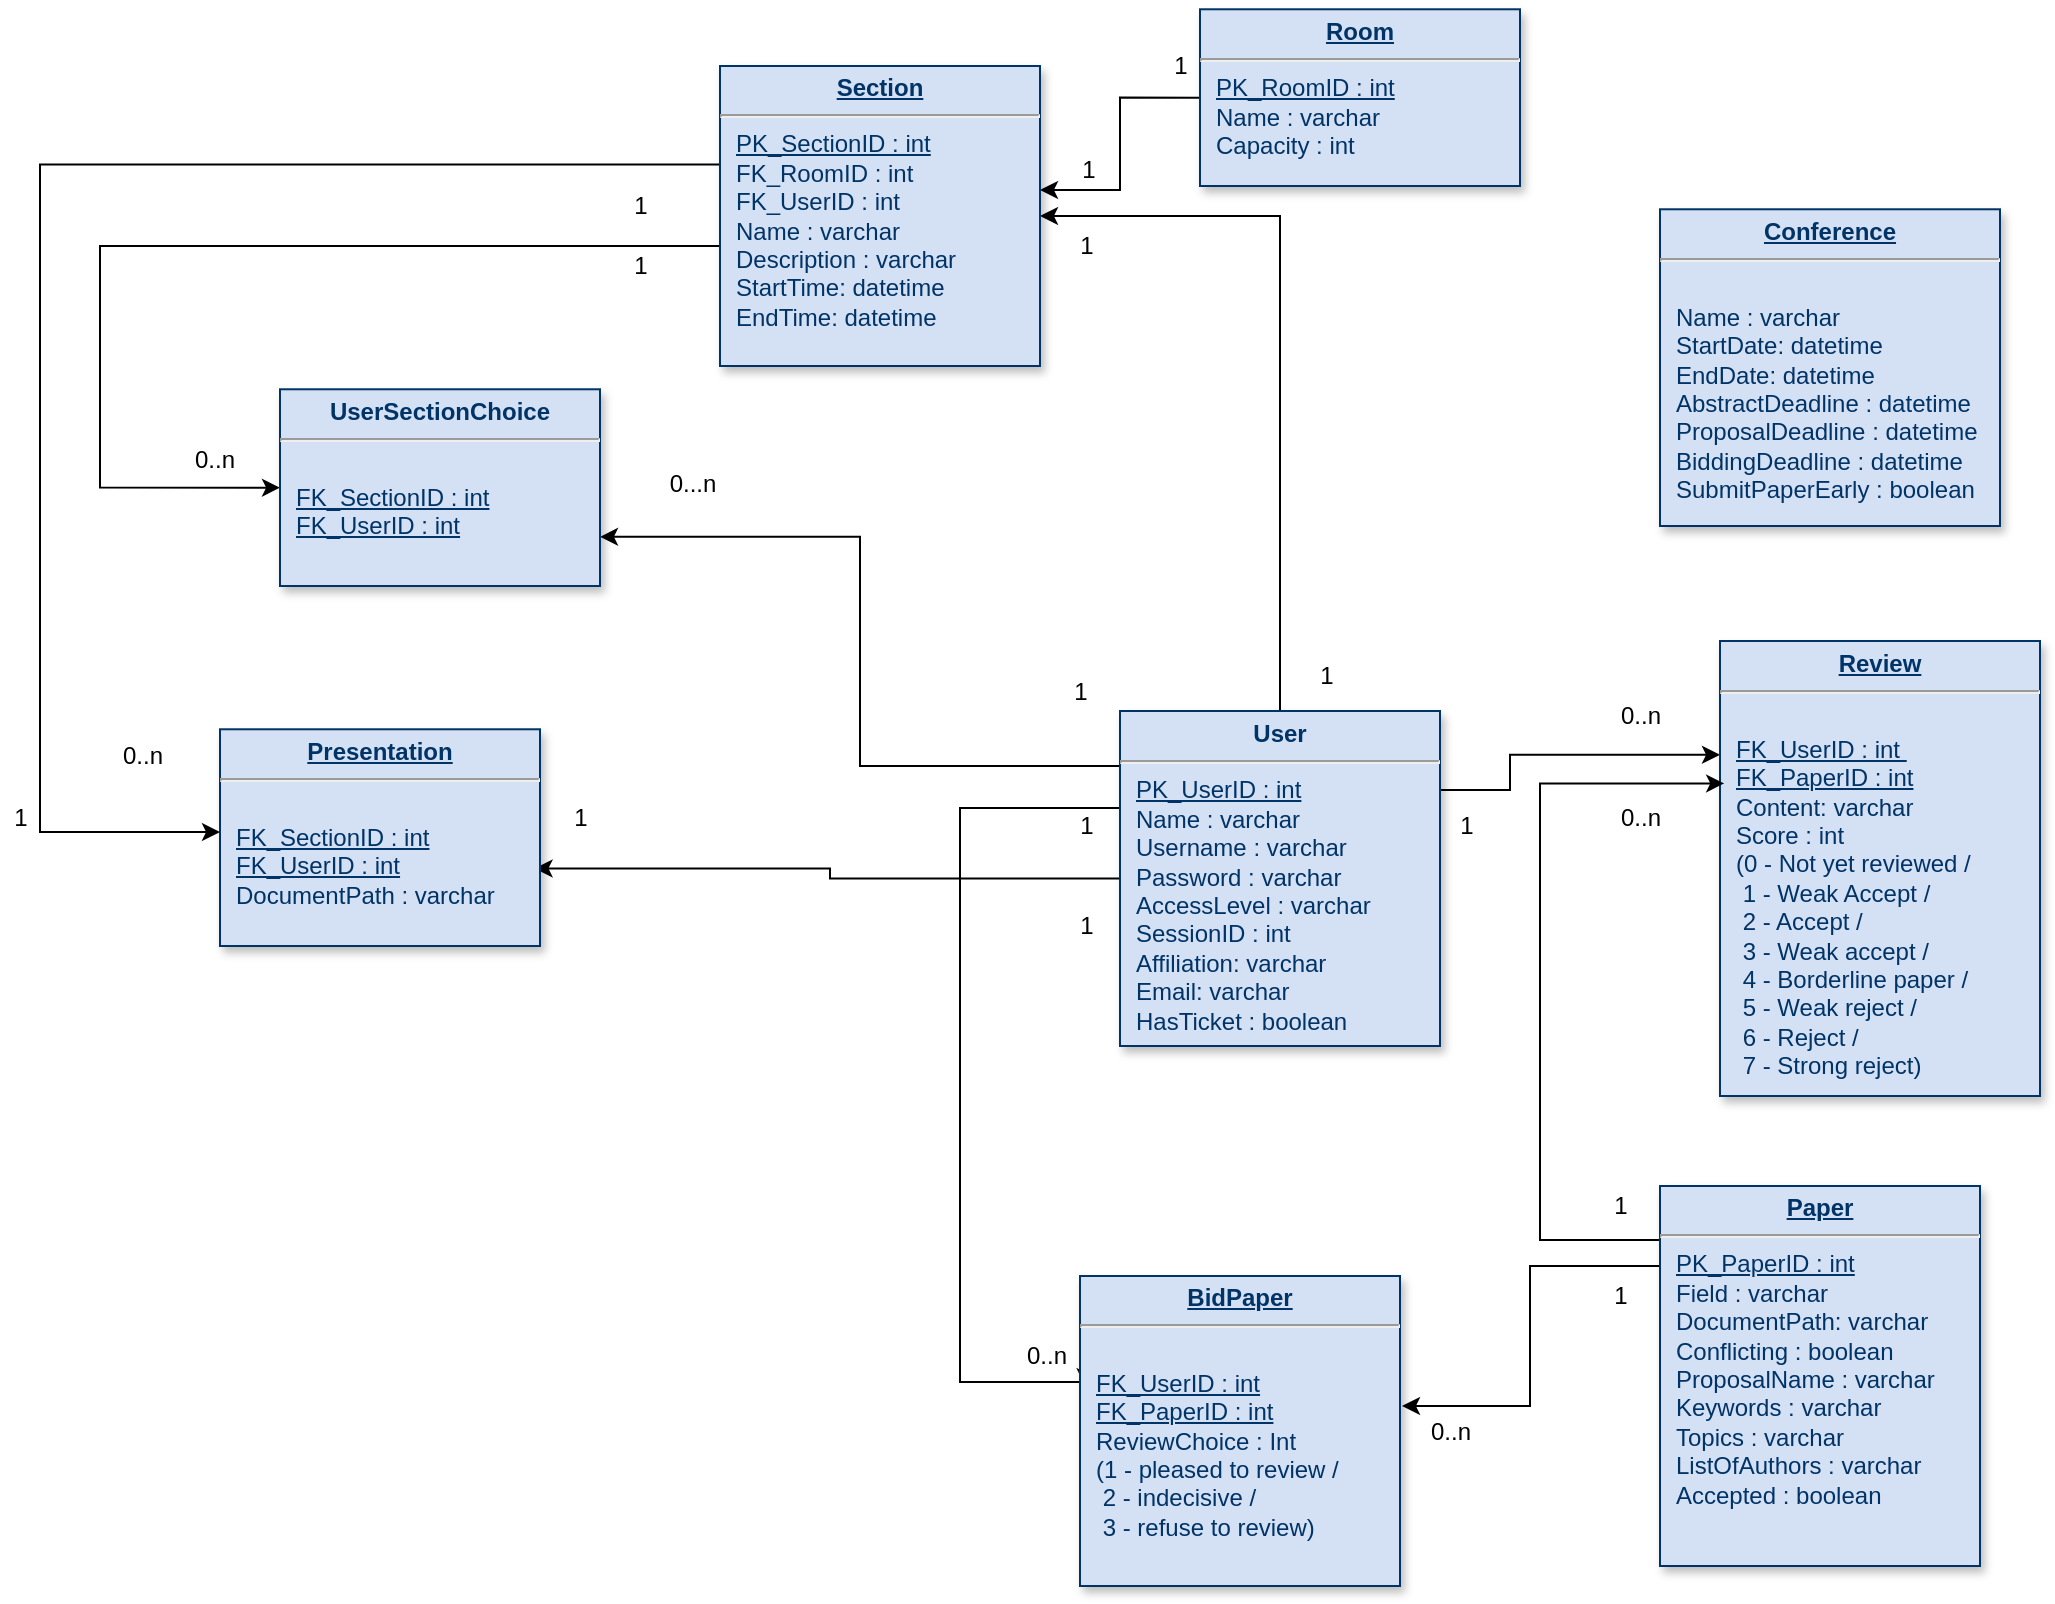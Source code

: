 <mxfile type="device" version="12.9.12"><diagram id="efa7a0a1-bf9b-a30e-e6df-94a7791c09e9" name="Page-1"><mxGraphModel grid="1" shadow="0" math="0" background="#ffffff" pageHeight="1169" pageWidth="826" pageScale="1" page="1" fold="1" arrows="1" connect="1" tooltips="1" guides="1" gridSize="10" dy="1822" dx="1978"><root><mxCell id="0"/><mxCell id="1" parent="0"/><mxCell id="bFKR2t3vFIx9Gp6ovZmO-128" parent="1" style="edgeStyle=orthogonalEdgeStyle;rounded=0;orthogonalLoop=1;jettySize=auto;html=1;exitX=0;exitY=0.5;exitDx=0;exitDy=0;" edge="1" target="25" source="19"><mxGeometry as="geometry" relative="1"><Array as="points"><mxPoint y="-4" x="310"/><mxPoint y="42" x="310"/></Array></mxGeometry></mxCell><mxCell id="bFKR2t3vFIx9Gp6ovZmO-130" value="1" parent="bFKR2t3vFIx9Gp6ovZmO-128" style="text;html=1;align=center;verticalAlign=middle;resizable=0;points=[];labelBackgroundColor=#ffffff;" vertex="1" connectable="0"><mxGeometry as="geometry" relative="1" y="12" x="0.837"><mxPoint as="offset" y="-22" x="13.47"/></mxGeometry></mxCell><mxCell id="19" value="&lt;p style=&quot;margin: 0px ; margin-top: 4px ; text-align: center ; text-decoration: underline&quot;&gt;&lt;strong&gt;Room&lt;/strong&gt;&lt;strong&gt;&lt;br&gt;&lt;/strong&gt;&lt;/p&gt;&lt;hr&gt;&lt;p style=&quot;margin: 0px ; margin-left: 8px&quot;&gt;&lt;u&gt;PK_RoomID : int&lt;/u&gt;&lt;br&gt;Name : varchar&lt;/p&gt;&lt;p style=&quot;margin: 0px ; margin-left: 8px&quot;&gt;Capacity : int&lt;br&gt;&lt;/p&gt;" parent="1" style="verticalAlign=top;align=left;overflow=fill;fontSize=12;fontFamily=Helvetica;html=1;strokeColor=#003366;shadow=1;fillColor=#D4E1F5;fontColor=#003366" vertex="1"><mxGeometry as="geometry" y="-48.36" x="350" height="88.36" width="160"/></mxCell><mxCell id="bFKR2t3vFIx9Gp6ovZmO-131" parent="1" style="edgeStyle=orthogonalEdgeStyle;rounded=0;orthogonalLoop=1;jettySize=auto;html=1;exitX=0.003;exitY=0.386;exitDx=0;exitDy=0;entryX=0.016;entryY=0.356;entryDx=0;entryDy=0;exitPerimeter=0;entryPerimeter=0;" edge="1" target="24" source="20"><mxGeometry as="geometry" relative="1"><Array as="points"><mxPoint y="351" x="310"/><mxPoint y="351" x="230"/><mxPoint y="638" x="230"/><mxPoint y="638" x="293"/></Array></mxGeometry></mxCell><mxCell id="bFKR2t3vFIx9Gp6ovZmO-133" value="0..n&lt;br&gt;" parent="bFKR2t3vFIx9Gp6ovZmO-131" style="text;html=1;align=center;verticalAlign=middle;resizable=0;points=[];labelBackgroundColor=#ffffff;" vertex="1" connectable="0"><mxGeometry as="geometry" relative="1" y="11" x="0.838"><mxPoint as="offset" y="-2.44" x="14.14"/></mxGeometry></mxCell><mxCell id="bFKR2t3vFIx9Gp6ovZmO-144" parent="1" style="edgeStyle=orthogonalEdgeStyle;rounded=0;orthogonalLoop=1;jettySize=auto;html=1;exitX=1;exitY=0.25;exitDx=0;exitDy=0;entryX=0;entryY=0.25;entryDx=0;entryDy=0;" edge="1" target="23" source="20"><mxGeometry as="geometry" relative="1"><Array as="points"><mxPoint y="342" x="505"/><mxPoint y="324" x="505"/></Array></mxGeometry></mxCell><mxCell id="lDSdQAXQzQrofI7cIEJX-44" parent="1" style="edgeStyle=orthogonalEdgeStyle;rounded=0;orthogonalLoop=1;jettySize=auto;html=1;entryX=1;entryY=0.5;entryDx=0;entryDy=0;" edge="1" target="25" source="20"><mxGeometry as="geometry" relative="1"><Array as="points"><mxPoint y="55" x="390"/></Array></mxGeometry></mxCell><mxCell id="lDSdQAXQzQrofI7cIEJX-47" parent="1" style="edgeStyle=orthogonalEdgeStyle;rounded=0;orthogonalLoop=1;jettySize=auto;html=1;entryX=1;entryY=0.75;entryDx=0;entryDy=0;" edge="1" target="v1iMGTRgHMDSlt3mDZNH-35" source="20"><mxGeometry as="geometry" relative="1"><Array as="points"><mxPoint y="330" x="180"/><mxPoint y="215" x="180"/></Array></mxGeometry></mxCell><mxCell id="lDSdQAXQzQrofI7cIEJX-50" parent="1" style="edgeStyle=orthogonalEdgeStyle;rounded=0;orthogonalLoop=1;jettySize=auto;html=1;entryX=0.983;entryY=0.642;entryDx=0;entryDy=0;entryPerimeter=0;" edge="1" target="22" source="20"><mxGeometry as="geometry" relative="1"/></mxCell><mxCell id="20" value="&lt;p style=&quot;margin: 4px 0px 0px ; text-align: center&quot;&gt;&lt;strong&gt;User&lt;/strong&gt;&lt;/p&gt;&lt;hr&gt;&lt;p style=&quot;margin: 0px ; margin-left: 8px&quot;&gt;&lt;u&gt;PK_UserID : int&lt;/u&gt;&lt;/p&gt;&lt;p style=&quot;margin: 0px ; margin-left: 8px&quot;&gt;Name : varchar&lt;/p&gt;&lt;p style=&quot;margin: 0px ; margin-left: 8px&quot;&gt;Username : varchar&lt;/p&gt;&lt;p style=&quot;margin: 0px ; margin-left: 8px&quot;&gt;Password : varchar&lt;/p&gt;&lt;p style=&quot;margin: 0px ; margin-left: 8px&quot;&gt;AccessLevel : varchar&lt;/p&gt;&lt;p style=&quot;margin: 0px ; margin-left: 8px&quot;&gt;SessionID : int&lt;/p&gt;&lt;p style=&quot;margin: 0px ; margin-left: 8px&quot;&gt;Affiliation: varchar&lt;/p&gt;&lt;p style=&quot;margin: 0px ; margin-left: 8px&quot;&gt;Email: varchar&lt;/p&gt;&lt;p style=&quot;margin: 0px ; margin-left: 8px&quot;&gt;HasTicket : boolean&lt;/p&gt;&lt;p style=&quot;margin: 0px ; margin-left: 8px&quot;&gt;&lt;br&gt;&lt;/p&gt;&lt;p style=&quot;margin: 0px ; margin-left: 8px&quot;&gt;&lt;br&gt;&lt;/p&gt;" parent="1" style="verticalAlign=top;align=left;overflow=fill;fontSize=12;fontFamily=Helvetica;html=1;strokeColor=#003366;shadow=1;fillColor=#D4E1F5;fontColor=#003366" vertex="1"><mxGeometry as="geometry" y="302.5" x="310" height="167.5" width="160"/></mxCell><mxCell id="22" value="&lt;p style=&quot;margin: 0px ; margin-top: 4px ; text-align: center ; text-decoration: underline&quot;&gt;&lt;strong&gt;Presentation&lt;/strong&gt;&lt;strong&gt;&lt;br&gt;&lt;/strong&gt;&lt;/p&gt;&lt;hr&gt;&lt;p style=&quot;margin: 0px ; margin-left: 8px&quot;&gt;&lt;u&gt;&lt;/u&gt;&lt;br&gt;&lt;/p&gt;&lt;p style=&quot;margin: 0px ; margin-left: 8px&quot;&gt;&lt;u&gt;FK_SectionID : int&lt;/u&gt;&lt;/p&gt;&lt;p style=&quot;margin: 0px ; margin-left: 8px&quot;&gt;&lt;u&gt;FK_UserID : int&lt;/u&gt;&lt;/p&gt;&lt;p style=&quot;margin: 0px ; margin-left: 8px&quot;&gt;DocumentPath : varchar&lt;/p&gt;&lt;p style=&quot;margin: 0px ; margin-left: 8px&quot;&gt;&lt;br&gt;&lt;/p&gt;" parent="1" style="verticalAlign=top;align=left;overflow=fill;fontSize=12;fontFamily=Helvetica;html=1;strokeColor=#003366;shadow=1;fillColor=#D4E1F5;fontColor=#003366" vertex="1"><mxGeometry as="geometry" y="311.64" x="-140" height="108.36" width="160"/></mxCell><mxCell id="23" value="&lt;p style=&quot;margin: 0px ; margin-top: 4px ; text-align: center ; text-decoration: underline&quot;&gt;&lt;strong&gt;Review&lt;/strong&gt;&lt;strong&gt;&lt;br&gt;&lt;/strong&gt;&lt;/p&gt;&lt;hr&gt;&lt;p style=&quot;margin: 0px ; margin-left: 8px&quot;&gt;&lt;br&gt;&lt;/p&gt;&lt;p style=&quot;margin: 0px ; margin-left: 8px&quot;&gt;&lt;u&gt;FK_UserID : int&amp;nbsp;&lt;/u&gt;&lt;/p&gt;&lt;p style=&quot;margin: 0px ; margin-left: 8px&quot;&gt;&lt;u&gt;FK_PaperID : int&lt;/u&gt;&lt;/p&gt;&lt;p style=&quot;margin: 0px ; margin-left: 8px&quot;&gt;Content: varchar&lt;/p&gt;&lt;p style=&quot;margin: 0px ; margin-left: 8px&quot;&gt;Score : int&lt;/p&gt;&lt;p style=&quot;margin: 0px 0px 0px 8px ; text-align: left ; text-transform: none ; text-indent: 0px ; letter-spacing: normal ; font-family: &amp;#34;helvetica&amp;#34; ; font-size: 12px ; font-style: normal ; font-variant: normal ; font-weight: 400 ; text-decoration: none ; word-spacing: 0px&quot;&gt;(0 - Not yet reviewed /&lt;/p&gt;&lt;p style=&quot;margin: 0px 0px 0px 8px ; text-align: left ; text-transform: none ; text-indent: 0px ; letter-spacing: normal ; font-family: &amp;#34;helvetica&amp;#34; ; font-size: 12px ; font-style: normal ; font-variant: normal ; font-weight: 400 ; text-decoration: none ; word-spacing: 0px&quot;&gt;&amp;nbsp;1 - Weak Accept /&lt;/p&gt;&lt;p style=&quot;margin: 0px 0px 0px 8px ; text-align: left ; text-transform: none ; text-indent: 0px ; letter-spacing: normal ; font-family: &amp;#34;helvetica&amp;#34; ; font-size: 12px ; font-style: normal ; font-variant: normal ; font-weight: 400 ; text-decoration: none ; word-spacing: 0px&quot;&gt;&amp;nbsp;2 - Accept /&lt;/p&gt;&lt;p style=&quot;margin: 0px 0px 0px 8px ; text-align: left ; text-transform: none ; text-indent: 0px ; letter-spacing: normal ; font-family: &amp;#34;helvetica&amp;#34; ; font-size: 12px ; font-style: normal ; font-variant: normal ; font-weight: 400 ; text-decoration: none ; word-spacing: 0px&quot;&gt;&amp;nbsp;3 - Weak accept /&lt;/p&gt;&lt;p style=&quot;margin: 0px 0px 0px 8px ; text-align: left ; text-transform: none ; text-indent: 0px ; letter-spacing: normal ; font-family: &amp;#34;helvetica&amp;#34; ; font-size: 12px ; font-style: normal ; font-variant: normal ; font-weight: 400 ; text-decoration: none ; word-spacing: 0px&quot;&gt;&amp;nbsp;4 - Borderline paper /&lt;/p&gt;&lt;p style=&quot;margin: 0px 0px 0px 8px ; text-align: left ; text-transform: none ; text-indent: 0px ; letter-spacing: normal ; font-family: &amp;#34;helvetica&amp;#34; ; font-size: 12px ; font-style: normal ; font-variant: normal ; font-weight: 400 ; text-decoration: none ; word-spacing: 0px&quot;&gt;&amp;nbsp;5 - Weak reject /&lt;/p&gt;&lt;p style=&quot;margin: 0px 0px 0px 8px ; text-align: left ; text-transform: none ; text-indent: 0px ; letter-spacing: normal ; font-family: &amp;#34;helvetica&amp;#34; ; font-size: 12px ; font-style: normal ; font-variant: normal ; font-weight: 400 ; text-decoration: none ; word-spacing: 0px&quot;&gt;&amp;nbsp;6 - Reject /&lt;/p&gt;&lt;p style=&quot;margin: 0px 0px 0px 8px ; text-align: left ; text-transform: none ; text-indent: 0px ; letter-spacing: normal ; font-family: &amp;#34;helvetica&amp;#34; ; font-size: 12px ; font-style: normal ; font-variant: normal ; font-weight: 400 ; text-decoration: none ; word-spacing: 0px&quot;&gt;&amp;nbsp;7 - Strong reject)&lt;/p&gt;&lt;p style=&quot;margin: 0px ; margin-left: 8px&quot;&gt;&lt;b&gt;&lt;/b&gt;&lt;i&gt;&lt;/i&gt;&lt;u&gt;&lt;/u&gt;&lt;sub&gt;&lt;/sub&gt;&lt;sup&gt;&lt;/sup&gt;&lt;strike&gt;&lt;/strike&gt;&lt;br&gt;&lt;/p&gt;" parent="1" style="verticalAlign=top;align=left;overflow=fill;fontSize=12;fontFamily=Helvetica;html=1;strokeColor=#003366;shadow=1;fillColor=#D4E1F5;fontColor=#003366" vertex="1"><mxGeometry as="geometry" y="267.5" x="610" height="227.5" width="160"/></mxCell><mxCell id="24" value="&lt;p style=&quot;margin: 0px ; margin-top: 4px ; text-align: center ; text-decoration: underline&quot;&gt;&lt;strong&gt;BidPaper&lt;/strong&gt;&lt;strong&gt;&lt;br&gt;&lt;/strong&gt;&lt;/p&gt;&lt;hr&gt;&lt;p style=&quot;margin: 0px ; margin-left: 8px&quot;&gt;&lt;br&gt;&lt;/p&gt;&lt;p style=&quot;margin: 0px ; margin-left: 8px&quot;&gt;&lt;u&gt;FK_UserID : int&lt;/u&gt;&lt;/p&gt;&lt;p style=&quot;margin: 0px ; margin-left: 8px&quot;&gt;&lt;u&gt;FK_PaperID : int&lt;/u&gt;&lt;/p&gt;&lt;p style=&quot;margin: 0px ; margin-left: 8px&quot;&gt;ReviewChoice : Int&amp;nbsp;&lt;/p&gt;&lt;p style=&quot;margin: 0px ; margin-left: 8px&quot;&gt;(1 - pleased to review /&lt;/p&gt;&lt;p style=&quot;margin: 0px ; margin-left: 8px&quot;&gt;&amp;nbsp;2 - indecisive /&lt;/p&gt;&lt;p style=&quot;margin: 0px ; margin-left: 8px&quot;&gt;&amp;nbsp;3 - refuse to review)&lt;br&gt;&lt;/p&gt;" parent="1" style="verticalAlign=top;align=left;overflow=fill;fontSize=12;fontFamily=Helvetica;html=1;strokeColor=#003366;shadow=1;fillColor=#D4E1F5;fontColor=#003366" vertex="1"><mxGeometry as="geometry" y="585" x="290" height="155" width="160"/></mxCell><mxCell id="bFKR2t3vFIx9Gp6ovZmO-147" parent="1" style="edgeStyle=orthogonalEdgeStyle;rounded=0;orthogonalLoop=1;jettySize=auto;html=1;exitX=0.019;exitY=0.328;exitDx=0;exitDy=0;exitPerimeter=0;" edge="1" source="25"><mxGeometry as="geometry" relative="1"><Array as="points"><mxPoint y="29" x="-230"/><mxPoint y="363" x="-230"/></Array><mxPoint as="sourcePoint" y="80" x="20"/><mxPoint as="targetPoint" y="363" x="-140"/></mxGeometry></mxCell><mxCell id="v1iMGTRgHMDSlt3mDZNH-42" parent="1" style="edgeStyle=orthogonalEdgeStyle;rounded=0;orthogonalLoop=1;jettySize=auto;html=1;entryX=0;entryY=0.5;entryDx=0;entryDy=0;" edge="1" target="v1iMGTRgHMDSlt3mDZNH-35" source="25"><mxGeometry as="geometry" relative="1"><Array as="points"><mxPoint y="70" x="-200"/><mxPoint y="191" x="-200"/></Array></mxGeometry></mxCell><mxCell id="25" value="&lt;p style=&quot;margin: 0px ; margin-top: 4px ; text-align: center ; text-decoration: underline&quot;&gt;&lt;strong&gt;Section&lt;/strong&gt;&lt;strong&gt;&lt;br&gt;&lt;/strong&gt;&lt;/p&gt;&lt;hr&gt;&lt;p style=&quot;margin: 0px ; margin-left: 8px&quot;&gt;&lt;u&gt;PK_SectionID : int&lt;/u&gt;&lt;/p&gt;&lt;p style=&quot;margin: 0px ; margin-left: 8px&quot;&gt;FK_RoomID : int&lt;/p&gt;&lt;p style=&quot;margin: 0px ; margin-left: 8px&quot;&gt;FK_UserID : int&lt;/p&gt;&lt;p style=&quot;margin: 0px ; margin-left: 8px&quot;&gt;Name : varchar&lt;/p&gt;&lt;p style=&quot;margin: 0px ; margin-left: 8px&quot;&gt;Description : varchar&lt;/p&gt;&lt;p style=&quot;margin: 0px ; margin-left: 8px&quot;&gt;StartTime: datetime&lt;/p&gt;&lt;p style=&quot;margin: 0px ; margin-left: 8px&quot;&gt;EndTime: datetime&lt;/p&gt;&lt;p style=&quot;margin: 0px ; margin-left: 8px&quot;&gt;&lt;br&gt;&lt;/p&gt;&lt;p style=&quot;margin: 0px ; margin-left: 8px&quot;&gt;&lt;br&gt;&lt;/p&gt;&lt;p style=&quot;margin: 0px ; margin-left: 8px&quot;&gt;&lt;br&gt;&lt;/p&gt;" parent="1" style="verticalAlign=top;align=left;overflow=fill;fontSize=12;fontFamily=Helvetica;html=1;strokeColor=#003366;shadow=1;fillColor=#D4E1F5;fontColor=#003366" vertex="1"><mxGeometry as="geometry" y="-20" x="110" height="150" width="160"/></mxCell><mxCell id="bFKR2t3vFIx9Gp6ovZmO-136" parent="1" style="edgeStyle=orthogonalEdgeStyle;rounded=0;orthogonalLoop=1;jettySize=auto;html=1;exitX=0;exitY=0.25;exitDx=0;exitDy=0;" edge="1" source="29"><mxGeometry as="geometry" relative="1"><Array as="points"><mxPoint y="580" x="580"/><mxPoint y="580" x="515"/><mxPoint y="650" x="515"/></Array><mxPoint as="targetPoint" y="650" x="451"/></mxGeometry></mxCell><mxCell id="bFKR2t3vFIx9Gp6ovZmO-138" value="0..n&lt;br&gt;" parent="bFKR2t3vFIx9Gp6ovZmO-136" style="text;html=1;align=center;verticalAlign=middle;resizable=0;points=[];labelBackgroundColor=#ffffff;" vertex="1" connectable="0"><mxGeometry as="geometry" relative="1" y="11" x="0.905"><mxPoint as="offset" y="1.38" x="13.89"/></mxGeometry></mxCell><mxCell id="bFKR2t3vFIx9Gp6ovZmO-145" parent="1" style="edgeStyle=orthogonalEdgeStyle;rounded=0;orthogonalLoop=1;jettySize=auto;html=1;exitX=0;exitY=0.25;exitDx=0;exitDy=0;entryX=0.013;entryY=0.313;entryDx=0;entryDy=0;entryPerimeter=0;" edge="1" target="23" source="29"><mxGeometry as="geometry" relative="1"><Array as="points"><mxPoint y="567" x="580"/><mxPoint y="567" x="520"/><mxPoint y="339" x="520"/></Array><mxPoint as="targetPoint" y="366" x="579"/></mxGeometry></mxCell><mxCell id="29" value="&lt;p style=&quot;margin: 0px ; margin-top: 4px ; text-align: center ; text-decoration: underline&quot;&gt;&lt;strong&gt;Paper&lt;/strong&gt;&lt;strong&gt;&lt;br&gt;&lt;/strong&gt;&lt;/p&gt;&lt;hr&gt;&lt;p style=&quot;margin: 0px ; margin-left: 8px&quot;&gt;&lt;u&gt;PK_PaperID : int&lt;/u&gt;&lt;br&gt;&lt;/p&gt;&lt;p style=&quot;margin: 0px ; margin-left: 8px&quot;&gt;Field : varchar&lt;/p&gt;&lt;p style=&quot;margin: 0px ; margin-left: 8px&quot;&gt;DocumentPath: varchar&lt;br&gt;&lt;/p&gt;&lt;p style=&quot;margin: 0px ; margin-left: 8px&quot;&gt;Conflicting : boolean&lt;/p&gt;&lt;p style=&quot;margin: 0px ; margin-left: 8px&quot;&gt;ProposalName : varchar&lt;/p&gt;&lt;p style=&quot;margin: 0px ; margin-left: 8px&quot;&gt;Keywords : varchar&lt;/p&gt;&lt;p style=&quot;margin: 0px ; margin-left: 8px&quot;&gt;Topics : varchar&lt;/p&gt;&lt;p style=&quot;margin: 0px ; margin-left: 8px&quot;&gt;ListOfAuthors : varchar&lt;br&gt;&lt;/p&gt;&lt;p style=&quot;margin: 0px ; margin-left: 8px&quot;&gt;Accepted : boolean&lt;/p&gt;&lt;p style=&quot;margin: 0px ; margin-left: 8px&quot;&gt;&lt;br&gt;&lt;/p&gt;" parent="1" style="verticalAlign=top;align=left;overflow=fill;fontSize=12;fontFamily=Helvetica;html=1;strokeColor=#003366;shadow=1;fillColor=#D4E1F5;fontColor=#003366" vertex="1"><mxGeometry as="geometry" y="540" x="580" height="190" width="160"/></mxCell><mxCell id="35" value="&lt;p style=&quot;margin: 0px ; margin-top: 4px ; text-align: center ; text-decoration: underline&quot;&gt;&lt;strong&gt;Conference&lt;/strong&gt;&lt;/p&gt;&lt;hr&gt;&lt;p style=&quot;margin: 0px ; margin-left: 8px&quot;&gt;&lt;br&gt;&lt;/p&gt;&lt;p style=&quot;margin: 0px ; margin-left: 8px&quot;&gt;Name : varchar&lt;/p&gt;&lt;p style=&quot;margin: 0px ; margin-left: 8px&quot;&gt;StartDate: datetime&lt;/p&gt;&lt;p style=&quot;margin: 0px ; margin-left: 8px&quot;&gt;EndDate: datetime&lt;br&gt;&lt;/p&gt;&lt;p style=&quot;margin: 0px ; margin-left: 8px&quot;&gt;AbstractDeadline : datetime&lt;/p&gt;&lt;p style=&quot;margin: 0px ; margin-left: 8px&quot;&gt;ProposalDeadline : datetime&lt;/p&gt;&lt;p style=&quot;margin: 0px ; margin-left: 8px&quot;&gt;BiddingDeadline : datetime&lt;/p&gt;&lt;p style=&quot;margin: 0px ; margin-left: 8px&quot;&gt;SubmitPaperEarly : boolean&lt;/p&gt;" parent="1" style="verticalAlign=top;align=left;overflow=fill;fontSize=12;fontFamily=Helvetica;html=1;strokeColor=#003366;shadow=1;fillColor=#D4E1F5;fontColor=#003366" vertex="1"><mxGeometry as="geometry" y="51.64" x="580" height="158.36" width="170"/></mxCell><mxCell id="bFKR2t3vFIx9Gp6ovZmO-129" value="1&lt;br&gt;" parent="1" style="text;html=1;align=center;verticalAlign=middle;resizable=0;points=[];autosize=1;" vertex="1"><mxGeometry as="geometry" y="-30" x="330" height="20" width="20"/></mxCell><mxCell id="bFKR2t3vFIx9Gp6ovZmO-132" value="1" parent="1" style="text;html=1;align=center;verticalAlign=middle;resizable=0;points=[];autosize=1;" vertex="1"><mxGeometry as="geometry" y="350" x="283" height="20" width="20"/></mxCell><mxCell id="bFKR2t3vFIx9Gp6ovZmO-137" value="1&lt;br&gt;" parent="1" style="text;html=1;align=center;verticalAlign=middle;resizable=0;points=[];autosize=1;" vertex="1"><mxGeometry as="geometry" y="540" x="550" height="20" width="20"/></mxCell><mxCell id="bFKR2t3vFIx9Gp6ovZmO-140" value="0..n&lt;br&gt;" parent="1" style="text;html=1;align=center;verticalAlign=middle;resizable=0;points=[];autosize=1;" vertex="1"><mxGeometry as="geometry" y="295" x="550" height="20" width="40"/></mxCell><mxCell id="bFKR2t3vFIx9Gp6ovZmO-141" value="1&lt;br&gt;" parent="1" style="text;html=1;align=center;verticalAlign=middle;resizable=0;points=[];autosize=1;" vertex="1"><mxGeometry as="geometry" y="350" x="473" height="20" width="20"/></mxCell><mxCell id="bFKR2t3vFIx9Gp6ovZmO-146" value="0..n&lt;br&gt;" parent="1" style="text;html=1;align=center;verticalAlign=middle;resizable=0;points=[];autosize=1;" vertex="1"><mxGeometry as="geometry" y="346.25" x="550" height="20" width="40"/></mxCell><mxCell id="bFKR2t3vFIx9Gp6ovZmO-149" value="1" parent="1" style="text;html=1;align=center;verticalAlign=middle;resizable=0;points=[];autosize=1;" vertex="1"><mxGeometry as="geometry" y="40" x="60" height="20" width="20"/></mxCell><mxCell id="bFKR2t3vFIx9Gp6ovZmO-150" value="1" parent="1" style="text;html=1;align=center;verticalAlign=middle;resizable=0;points=[];autosize=1;" vertex="1"><mxGeometry as="geometry" y="346.25" x="-250" height="20" width="20"/></mxCell><mxCell id="bFKR2t3vFIx9Gp6ovZmO-151" value="0..n" parent="1" style="text;html=1;align=center;verticalAlign=middle;resizable=0;points=[];autosize=1;" vertex="1"><mxGeometry as="geometry" y="315" x="-199" height="20" width="40"/></mxCell><mxCell id="bFKR2t3vFIx9Gp6ovZmO-163" value="1&lt;br&gt;" parent="1" style="text;html=1;align=center;verticalAlign=middle;resizable=0;points=[];autosize=1;" vertex="1"><mxGeometry as="geometry" y="585" x="550" height="20" width="20"/></mxCell><mxCell id="v1iMGTRgHMDSlt3mDZNH-35" value="&lt;p style=&quot;margin: 4px 0px 0px ; text-align: center&quot;&gt;&lt;b&gt;UserSectionChoice&lt;/b&gt;&lt;/p&gt;&lt;hr&gt;&lt;p style=&quot;margin: 0px ; margin-left: 8px&quot;&gt;&lt;u&gt;&lt;/u&gt;&lt;br&gt;&lt;/p&gt;&lt;p style=&quot;margin: 0px ; margin-left: 8px&quot;&gt;&lt;u&gt;FK_SectionID : int&lt;/u&gt;&lt;/p&gt;&lt;p style=&quot;margin: 0px ; margin-left: 8px&quot;&gt;&lt;u&gt;FK_UserID : int&lt;/u&gt;&lt;/p&gt;" parent="1" style="verticalAlign=top;align=left;overflow=fill;fontSize=12;fontFamily=Helvetica;html=1;strokeColor=#003366;shadow=1;fillColor=#D4E1F5;fontColor=#003366" vertex="1"><mxGeometry as="geometry" y="141.64" x="-110" height="98.36" width="160"/></mxCell><mxCell id="v1iMGTRgHMDSlt3mDZNH-43" value="1" parent="1" style="text;html=1;align=center;verticalAlign=middle;resizable=0;points=[];autosize=1;" vertex="1"><mxGeometry as="geometry" y="70" x="60" height="20" width="20"/></mxCell><mxCell id="v1iMGTRgHMDSlt3mDZNH-44" value="0..n" parent="1" style="text;html=1;align=center;verticalAlign=middle;resizable=0;points=[];autosize=1;" vertex="1"><mxGeometry as="geometry" y="167" x="-163" height="20" width="40"/></mxCell><mxCell id="lDSdQAXQzQrofI7cIEJX-45" value="1" parent="1" style="text;html=1;align=center;verticalAlign=middle;resizable=0;points=[];autosize=1;" vertex="1"><mxGeometry as="geometry" y="275" x="403" height="20" width="20"/></mxCell><mxCell id="lDSdQAXQzQrofI7cIEJX-46" value="1&lt;br&gt;" parent="1" style="text;html=1;align=center;verticalAlign=middle;resizable=0;points=[];autosize=1;" vertex="1"><mxGeometry as="geometry" y="60" x="283" height="20" width="20"/></mxCell><mxCell id="lDSdQAXQzQrofI7cIEJX-48" value="1&lt;br&gt;" parent="1" style="text;html=1;align=center;verticalAlign=middle;resizable=0;points=[];autosize=1;" vertex="1"><mxGeometry as="geometry" y="282.5" x="280" height="20" width="20"/></mxCell><mxCell id="lDSdQAXQzQrofI7cIEJX-49" value="0...n" parent="1" style="text;html=1;align=center;verticalAlign=middle;resizable=0;points=[];autosize=1;" vertex="1"><mxGeometry as="geometry" y="179" x="76" height="20" width="40"/></mxCell><mxCell id="lDSdQAXQzQrofI7cIEJX-51" value="1&lt;br&gt;" parent="1" style="text;html=1;align=center;verticalAlign=middle;resizable=0;points=[];autosize=1;" vertex="1"><mxGeometry as="geometry" y="400" x="283" height="20" width="20"/></mxCell><mxCell id="lDSdQAXQzQrofI7cIEJX-52" value="1" parent="1" style="text;html=1;align=center;verticalAlign=middle;resizable=0;points=[];autosize=1;" vertex="1"><mxGeometry as="geometry" y="346.25" x="30" height="20" width="20"/></mxCell></root></mxGraphModel></diagram></mxfile>